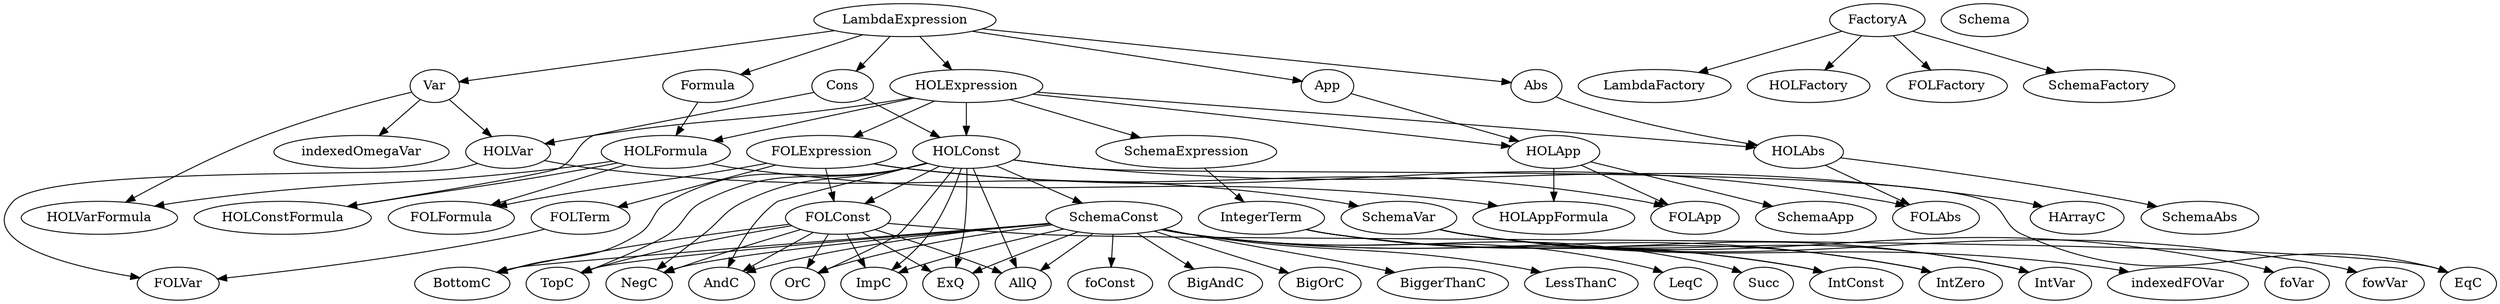 # Command: dot hierarchy.gv -Tpng > hierarchy.png

digraph G {
  LambdaExpression -> Var;
  LambdaExpression -> Cons;
  LambdaExpression -> App;
  LambdaExpression -> Abs;
  LambdaExpression -> Formula;
  LambdaExpression -> HOLExpression;
  FactoryA -> LambdaFactory;
  HOLExpression -> HOLFormula;
  FactoryA -> HOLFactory;
  Formula -> HOLFormula;
  HOLExpression -> HOLVar;
  Var -> HOLVar;
  HOLExpression -> HOLConst;
  Cons -> HOLConst;
  HOLFormula -> HOLVarFormula;
  Var -> HOLVarFormula;
  HOLFormula -> HOLConstFormula;
  Cons -> HOLConstFormula;
  App -> HOLApp;
  HOLExpression -> HOLApp;
  HOLApp -> HOLAppFormula;
  HOLFormula -> HOLAppFormula;
  Abs -> HOLAbs;
  HOLExpression -> HOLAbs;
  HOLConst -> BottomC;
  HOLConst -> TopC;
  HOLConst -> NegC;
  HOLConst -> AndC;
  HOLConst -> OrC;
  HOLConst -> ImpC;
  HOLConst -> HArrayC; 
  HOLConst -> ExQ;
  HOLConst -> AllQ;
  HOLConst -> EqC;
  HOLExpression -> FOLExpression;
  FOLExpression -> FOLFormula;
  HOLFormula -> FOLFormula;
  FOLExpression -> FOLTerm;
  HOLApp -> FOLApp;
  FOLExpression -> FOLApp;
  HOLAbs -> FOLAbs;
  FOLExpression -> FOLAbs;
  HOLVar -> FOLVar;
  FOLTerm -> FOLVar;
  HOLConst -> FOLConst;
  FOLExpression -> FOLConst;
  FOLConst -> TopC;
  FOLConst -> BottomC;
  FOLConst -> NegC;
  FOLConst -> AndC;
  FOLConst -> OrC;
  FOLConst -> ImpC;
  FOLConst -> EqC;
  FOLConst -> ExQ;
  FOLConst -> AllQ;
  FactoryA -> FOLFactory;
  HOLExpression -> SchemaExpression;
  HOLVar -> SchemaVar;
  HOLConst -> SchemaConst;
  HOLApp -> SchemaApp;
  HOLAbs -> SchemaAbs;
  SchemaExpression -> IntegerTerm;
  IntegerTerm -> IntVar;
  SchemaVar -> IntVar;
  IntegerTerm -> IntConst;
  SchemaConst -> IntConst;
  IntegerTerm -> IntZero;
  SchemaConst -> IntZero;
  SchemaVar -> indexedFOVar;
  Schema Var -> indexedOmegaVar;
  SchemaVar -> foVar;
  SchemaConst -> foConst;
  SchemaVar -> fowVar;
  SchemaConst -> TopC;
  SchemaConst -> BottomC;
  SchemaConst -> NegC;
  SchemaConst -> AndC;
  SchemaConst -> OrC;
  SchemaConst -> ImpC;
  SchemaConst -> ExQ;
  SchemaConst -> AllQ;
  SchemaConst -> BigAndC;
  SchemaConst -> BigOrC;
  SchemaConst -> BiggerThanC;
  SchemaConst -> LessThanC;
  SchemaConst -> LeqC;
  SchemaConst -> Succ;
  FactoryA -> SchemaFactory;
}

